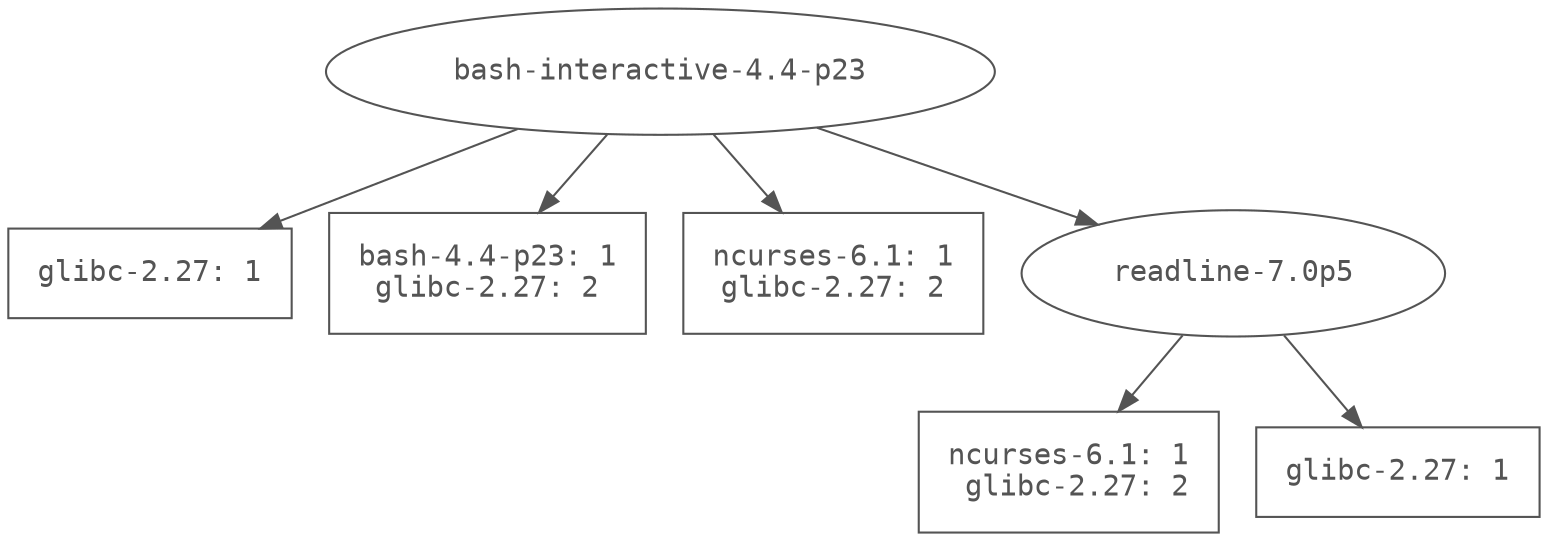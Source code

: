 digraph "bash" {
        graph [ bgcolor="transparent" ];
        node [ color="#545454" fontcolor="#545454" fontname = "monospace"  margin=.2];
        edge [ color="#545454" ];

        "bash-interactive-4.4-p23-A" -> "glibc-2.27-A";
        "bash-interactive-4.4-p23-A" -> "bash-4.4-p23-A";

        "bash-interactive-4.4-p23-A" -> "ncurses-6.1-A";

        "bash-interactive-4.4-p23-A" -> "readline-7.0p5-A" -> "ncurses-6.1-B";
        "readline-7.0p5-A" -> "glibc-2.27-E";

        "bash-interactive-4.4-p23-A" [ label = "bash-interactive-4.4-p23" ];
        "bash-4.4-p23-A" [ shape="rect" label="bash-4.4-p23: 1\nglibc-2.27: 2" ];
        "ncurses-6.1-A" [ shape="rect" label = "ncurses-6.1: 1\nglibc-2.27: 2" ];
        "readline-7.0p5-A" [ label="readline-7.0p5" ];
        "glibc-2.27-A" [ shape="rect" label = "glibc-2.27: 1" ];
        "glibc-2.27-E" [ shape="rect" label = "glibc-2.27: 1" ];
        "ncurses-6.1-B" [  shape="rect" label = "ncurses-6.1: 1\n glibc-2.27: 2" ];

}
